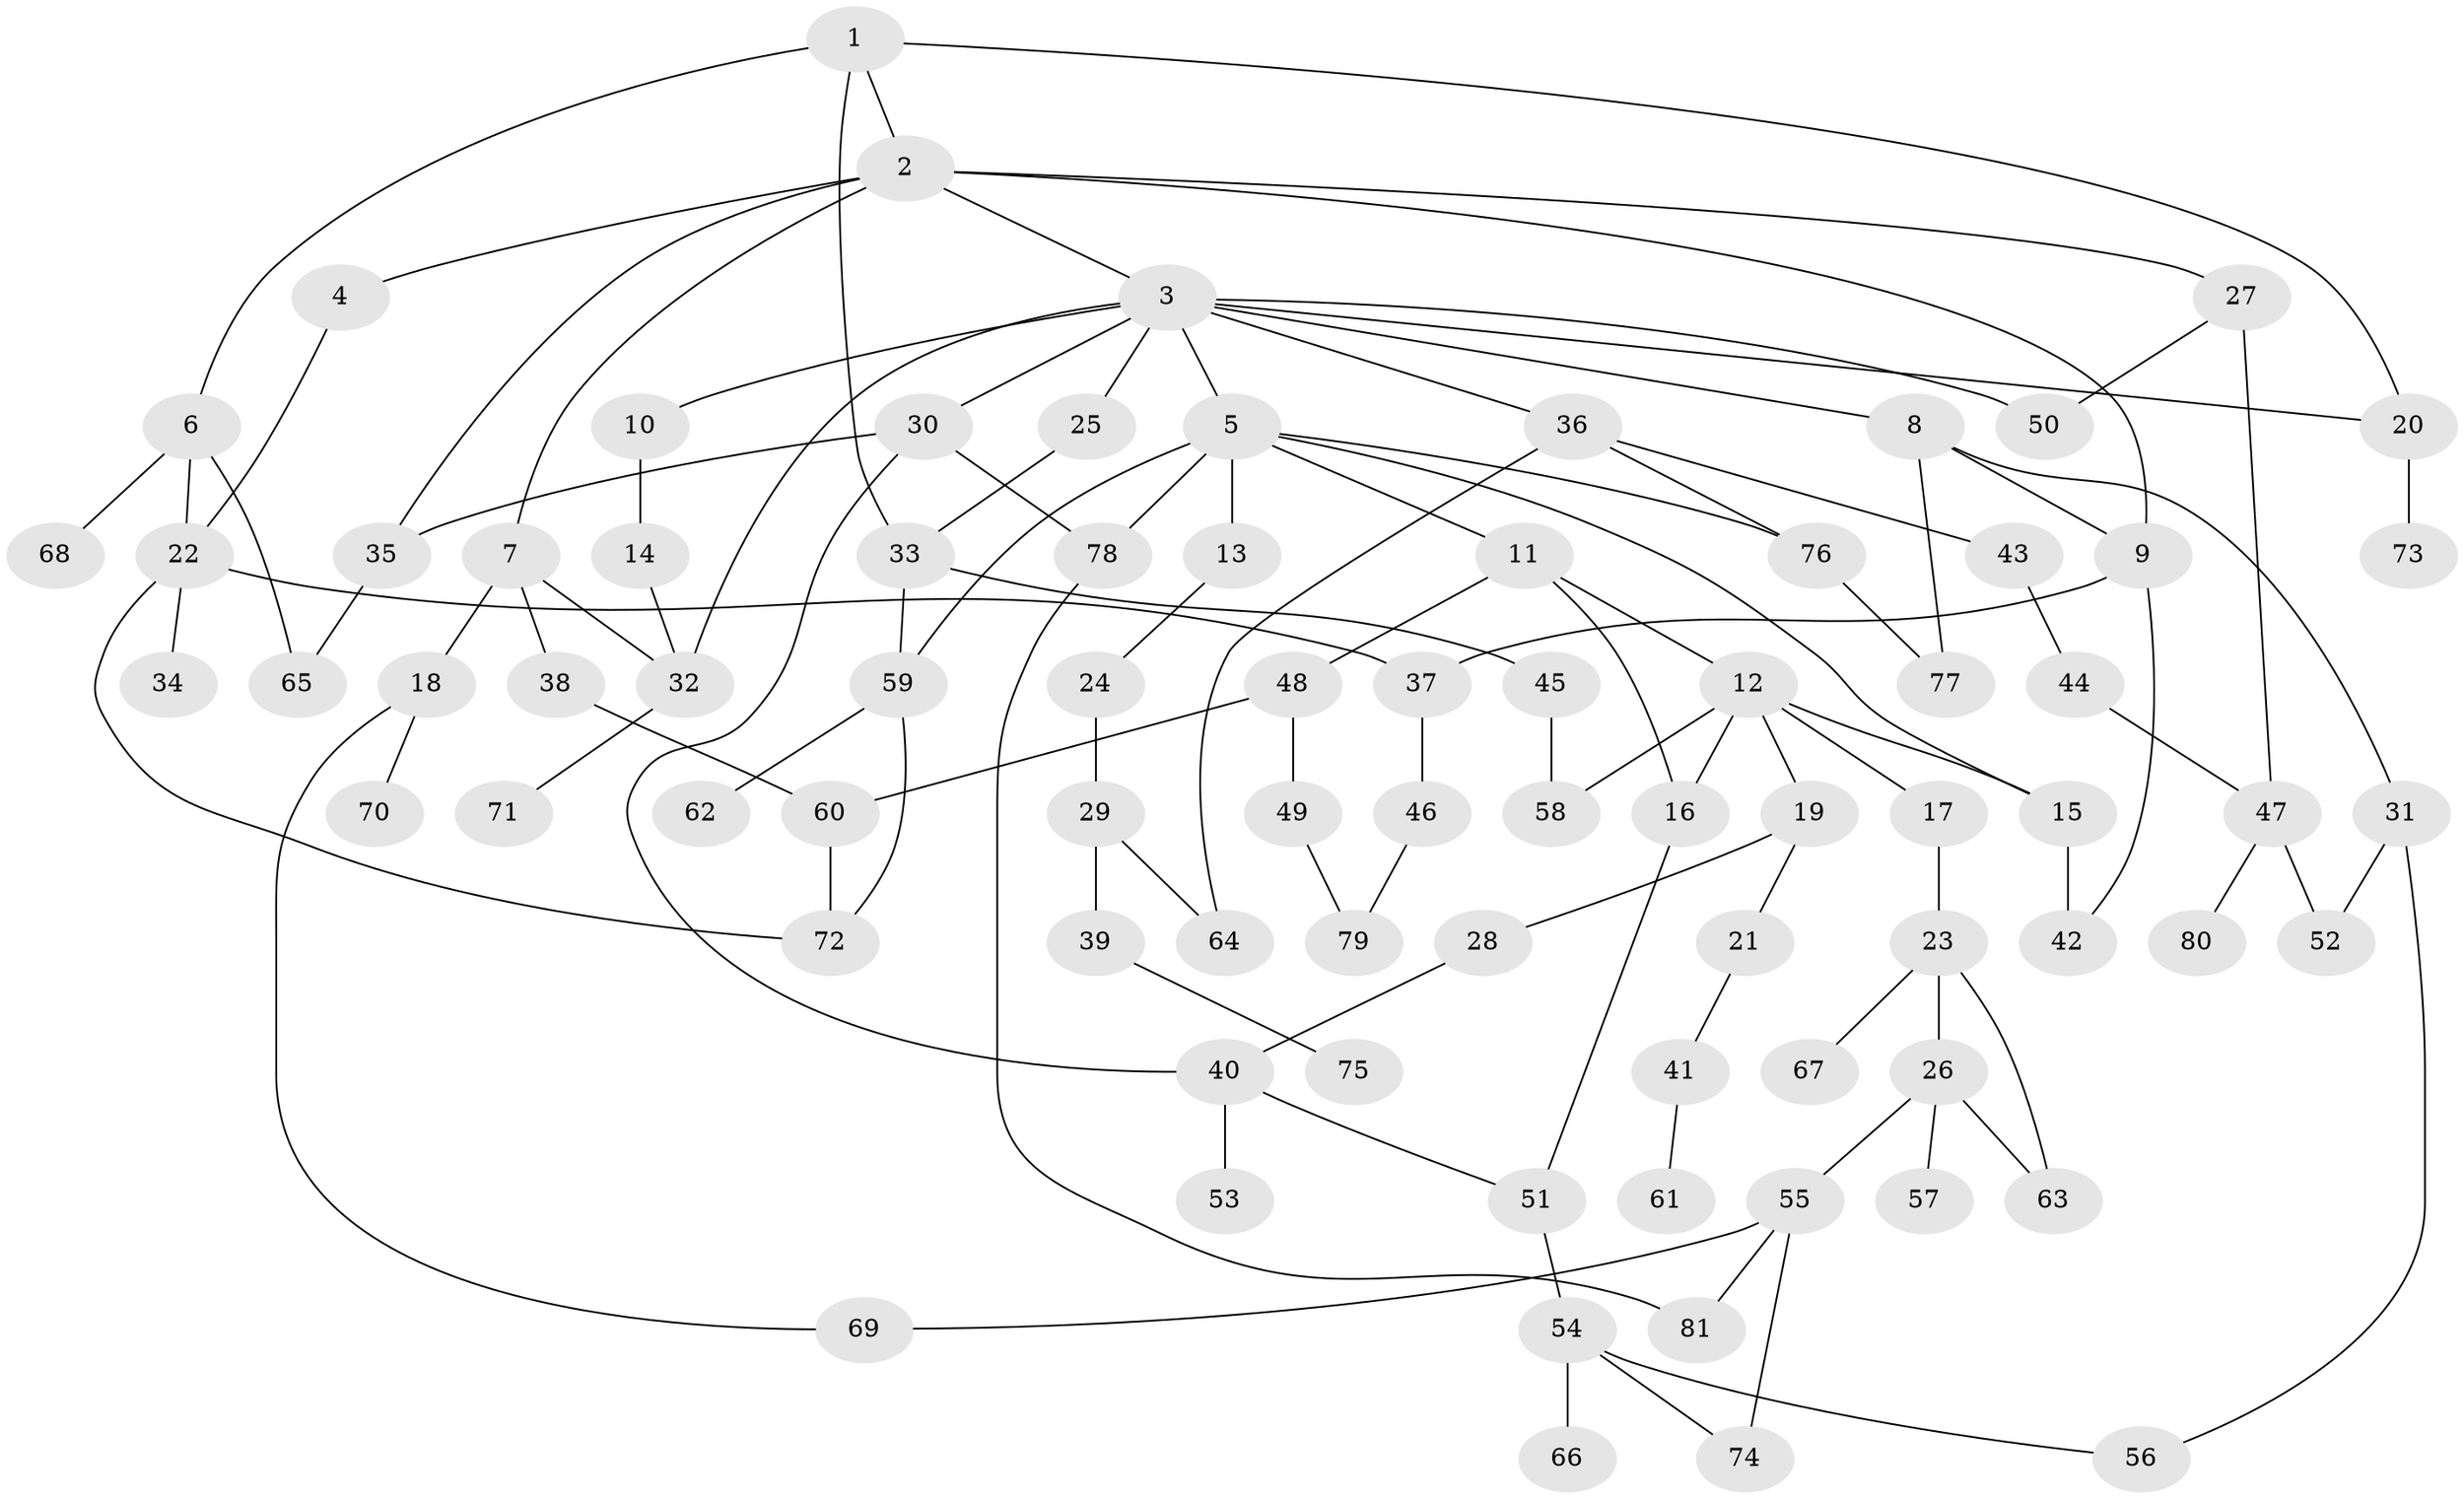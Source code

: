 // Generated by graph-tools (version 1.1) at 2025/49/03/09/25 03:49:26]
// undirected, 81 vertices, 112 edges
graph export_dot {
graph [start="1"]
  node [color=gray90,style=filled];
  1;
  2;
  3;
  4;
  5;
  6;
  7;
  8;
  9;
  10;
  11;
  12;
  13;
  14;
  15;
  16;
  17;
  18;
  19;
  20;
  21;
  22;
  23;
  24;
  25;
  26;
  27;
  28;
  29;
  30;
  31;
  32;
  33;
  34;
  35;
  36;
  37;
  38;
  39;
  40;
  41;
  42;
  43;
  44;
  45;
  46;
  47;
  48;
  49;
  50;
  51;
  52;
  53;
  54;
  55;
  56;
  57;
  58;
  59;
  60;
  61;
  62;
  63;
  64;
  65;
  66;
  67;
  68;
  69;
  70;
  71;
  72;
  73;
  74;
  75;
  76;
  77;
  78;
  79;
  80;
  81;
  1 -- 2;
  1 -- 6;
  1 -- 20;
  1 -- 33;
  2 -- 3;
  2 -- 4;
  2 -- 7;
  2 -- 27;
  2 -- 35;
  2 -- 9;
  3 -- 5;
  3 -- 8;
  3 -- 10;
  3 -- 25;
  3 -- 30;
  3 -- 36;
  3 -- 50;
  3 -- 20;
  3 -- 32;
  4 -- 22;
  5 -- 11;
  5 -- 13;
  5 -- 15;
  5 -- 59;
  5 -- 78;
  5 -- 76;
  6 -- 22;
  6 -- 68;
  6 -- 65;
  7 -- 18;
  7 -- 32;
  7 -- 38;
  8 -- 9;
  8 -- 31;
  8 -- 77;
  9 -- 37;
  9 -- 42;
  10 -- 14;
  11 -- 12;
  11 -- 16;
  11 -- 48;
  12 -- 15;
  12 -- 17;
  12 -- 19;
  12 -- 58;
  12 -- 16;
  13 -- 24;
  14 -- 32;
  15 -- 42;
  16 -- 51;
  17 -- 23;
  18 -- 70;
  18 -- 69;
  19 -- 21;
  19 -- 28;
  20 -- 73;
  21 -- 41;
  22 -- 34;
  22 -- 37;
  22 -- 72;
  23 -- 26;
  23 -- 67;
  23 -- 63;
  24 -- 29;
  25 -- 33;
  26 -- 55;
  26 -- 57;
  26 -- 63;
  27 -- 47;
  27 -- 50;
  28 -- 40;
  29 -- 39;
  29 -- 64;
  30 -- 35;
  30 -- 40;
  30 -- 78;
  31 -- 56;
  31 -- 52;
  32 -- 71;
  33 -- 45;
  33 -- 59;
  35 -- 65;
  36 -- 43;
  36 -- 64;
  36 -- 76;
  37 -- 46;
  38 -- 60;
  39 -- 75;
  40 -- 51;
  40 -- 53;
  41 -- 61;
  43 -- 44;
  44 -- 47;
  45 -- 58;
  46 -- 79;
  47 -- 52;
  47 -- 80;
  48 -- 49;
  48 -- 60;
  49 -- 79;
  51 -- 54;
  54 -- 56;
  54 -- 66;
  54 -- 74;
  55 -- 69;
  55 -- 74;
  55 -- 81;
  59 -- 62;
  59 -- 72;
  60 -- 72;
  76 -- 77;
  78 -- 81;
}
